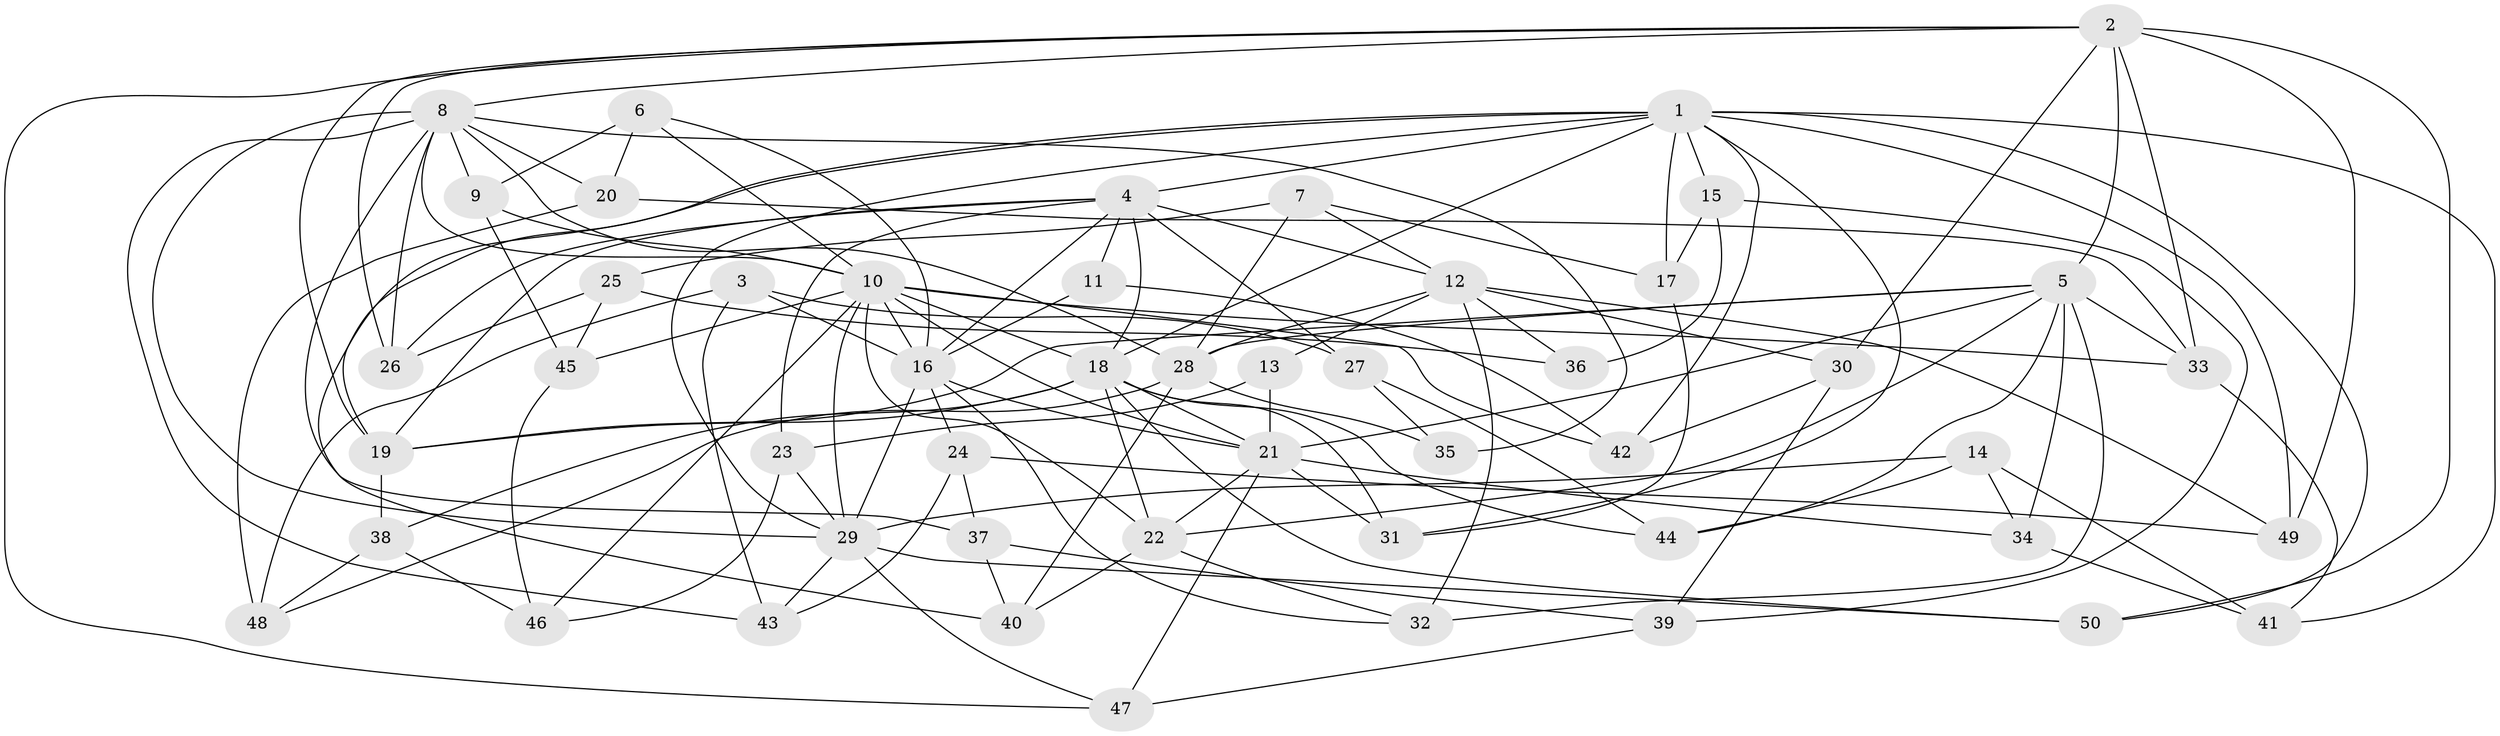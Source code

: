 // original degree distribution, {4: 1.0}
// Generated by graph-tools (version 1.1) at 2025/37/03/09/25 02:37:47]
// undirected, 50 vertices, 133 edges
graph export_dot {
graph [start="1"]
  node [color=gray90,style=filled];
  1;
  2;
  3;
  4;
  5;
  6;
  7;
  8;
  9;
  10;
  11;
  12;
  13;
  14;
  15;
  16;
  17;
  18;
  19;
  20;
  21;
  22;
  23;
  24;
  25;
  26;
  27;
  28;
  29;
  30;
  31;
  32;
  33;
  34;
  35;
  36;
  37;
  38;
  39;
  40;
  41;
  42;
  43;
  44;
  45;
  46;
  47;
  48;
  49;
  50;
  1 -- 4 [weight=1.0];
  1 -- 15 [weight=1.0];
  1 -- 17 [weight=1.0];
  1 -- 18 [weight=1.0];
  1 -- 19 [weight=1.0];
  1 -- 29 [weight=1.0];
  1 -- 31 [weight=1.0];
  1 -- 40 [weight=1.0];
  1 -- 41 [weight=1.0];
  1 -- 42 [weight=1.0];
  1 -- 49 [weight=1.0];
  1 -- 50 [weight=1.0];
  2 -- 5 [weight=1.0];
  2 -- 8 [weight=1.0];
  2 -- 19 [weight=1.0];
  2 -- 26 [weight=1.0];
  2 -- 30 [weight=1.0];
  2 -- 33 [weight=2.0];
  2 -- 47 [weight=1.0];
  2 -- 49 [weight=1.0];
  2 -- 50 [weight=1.0];
  3 -- 16 [weight=1.0];
  3 -- 27 [weight=1.0];
  3 -- 43 [weight=1.0];
  3 -- 48 [weight=1.0];
  4 -- 11 [weight=2.0];
  4 -- 12 [weight=2.0];
  4 -- 16 [weight=1.0];
  4 -- 18 [weight=2.0];
  4 -- 19 [weight=1.0];
  4 -- 23 [weight=1.0];
  4 -- 26 [weight=1.0];
  4 -- 27 [weight=1.0];
  5 -- 19 [weight=1.0];
  5 -- 21 [weight=2.0];
  5 -- 22 [weight=1.0];
  5 -- 28 [weight=1.0];
  5 -- 32 [weight=1.0];
  5 -- 33 [weight=1.0];
  5 -- 34 [weight=1.0];
  5 -- 44 [weight=1.0];
  6 -- 9 [weight=1.0];
  6 -- 10 [weight=1.0];
  6 -- 16 [weight=1.0];
  6 -- 20 [weight=1.0];
  7 -- 12 [weight=1.0];
  7 -- 17 [weight=1.0];
  7 -- 25 [weight=1.0];
  7 -- 28 [weight=1.0];
  8 -- 9 [weight=1.0];
  8 -- 10 [weight=1.0];
  8 -- 20 [weight=1.0];
  8 -- 26 [weight=1.0];
  8 -- 28 [weight=1.0];
  8 -- 29 [weight=1.0];
  8 -- 35 [weight=1.0];
  8 -- 37 [weight=1.0];
  8 -- 43 [weight=1.0];
  9 -- 10 [weight=1.0];
  9 -- 45 [weight=1.0];
  10 -- 16 [weight=1.0];
  10 -- 18 [weight=1.0];
  10 -- 21 [weight=1.0];
  10 -- 22 [weight=1.0];
  10 -- 29 [weight=1.0];
  10 -- 33 [weight=1.0];
  10 -- 42 [weight=1.0];
  10 -- 45 [weight=1.0];
  10 -- 46 [weight=1.0];
  11 -- 16 [weight=1.0];
  11 -- 42 [weight=1.0];
  12 -- 13 [weight=1.0];
  12 -- 28 [weight=1.0];
  12 -- 30 [weight=1.0];
  12 -- 32 [weight=1.0];
  12 -- 36 [weight=2.0];
  12 -- 49 [weight=1.0];
  13 -- 21 [weight=2.0];
  13 -- 23 [weight=1.0];
  14 -- 29 [weight=1.0];
  14 -- 34 [weight=1.0];
  14 -- 41 [weight=1.0];
  14 -- 44 [weight=1.0];
  15 -- 17 [weight=1.0];
  15 -- 36 [weight=1.0];
  15 -- 39 [weight=1.0];
  16 -- 21 [weight=1.0];
  16 -- 24 [weight=1.0];
  16 -- 29 [weight=2.0];
  16 -- 32 [weight=1.0];
  17 -- 31 [weight=1.0];
  18 -- 19 [weight=1.0];
  18 -- 21 [weight=2.0];
  18 -- 22 [weight=1.0];
  18 -- 31 [weight=1.0];
  18 -- 38 [weight=1.0];
  18 -- 44 [weight=1.0];
  18 -- 50 [weight=1.0];
  19 -- 38 [weight=1.0];
  20 -- 33 [weight=1.0];
  20 -- 48 [weight=1.0];
  21 -- 22 [weight=1.0];
  21 -- 31 [weight=1.0];
  21 -- 34 [weight=1.0];
  21 -- 47 [weight=1.0];
  22 -- 32 [weight=1.0];
  22 -- 40 [weight=1.0];
  23 -- 29 [weight=1.0];
  23 -- 46 [weight=1.0];
  24 -- 37 [weight=1.0];
  24 -- 43 [weight=1.0];
  24 -- 49 [weight=1.0];
  25 -- 26 [weight=1.0];
  25 -- 36 [weight=1.0];
  25 -- 45 [weight=1.0];
  27 -- 35 [weight=1.0];
  27 -- 44 [weight=1.0];
  28 -- 35 [weight=2.0];
  28 -- 40 [weight=1.0];
  28 -- 48 [weight=1.0];
  29 -- 43 [weight=1.0];
  29 -- 47 [weight=1.0];
  29 -- 50 [weight=1.0];
  30 -- 39 [weight=1.0];
  30 -- 42 [weight=1.0];
  33 -- 41 [weight=1.0];
  34 -- 41 [weight=1.0];
  37 -- 39 [weight=1.0];
  37 -- 40 [weight=1.0];
  38 -- 46 [weight=1.0];
  38 -- 48 [weight=1.0];
  39 -- 47 [weight=1.0];
  45 -- 46 [weight=1.0];
}
